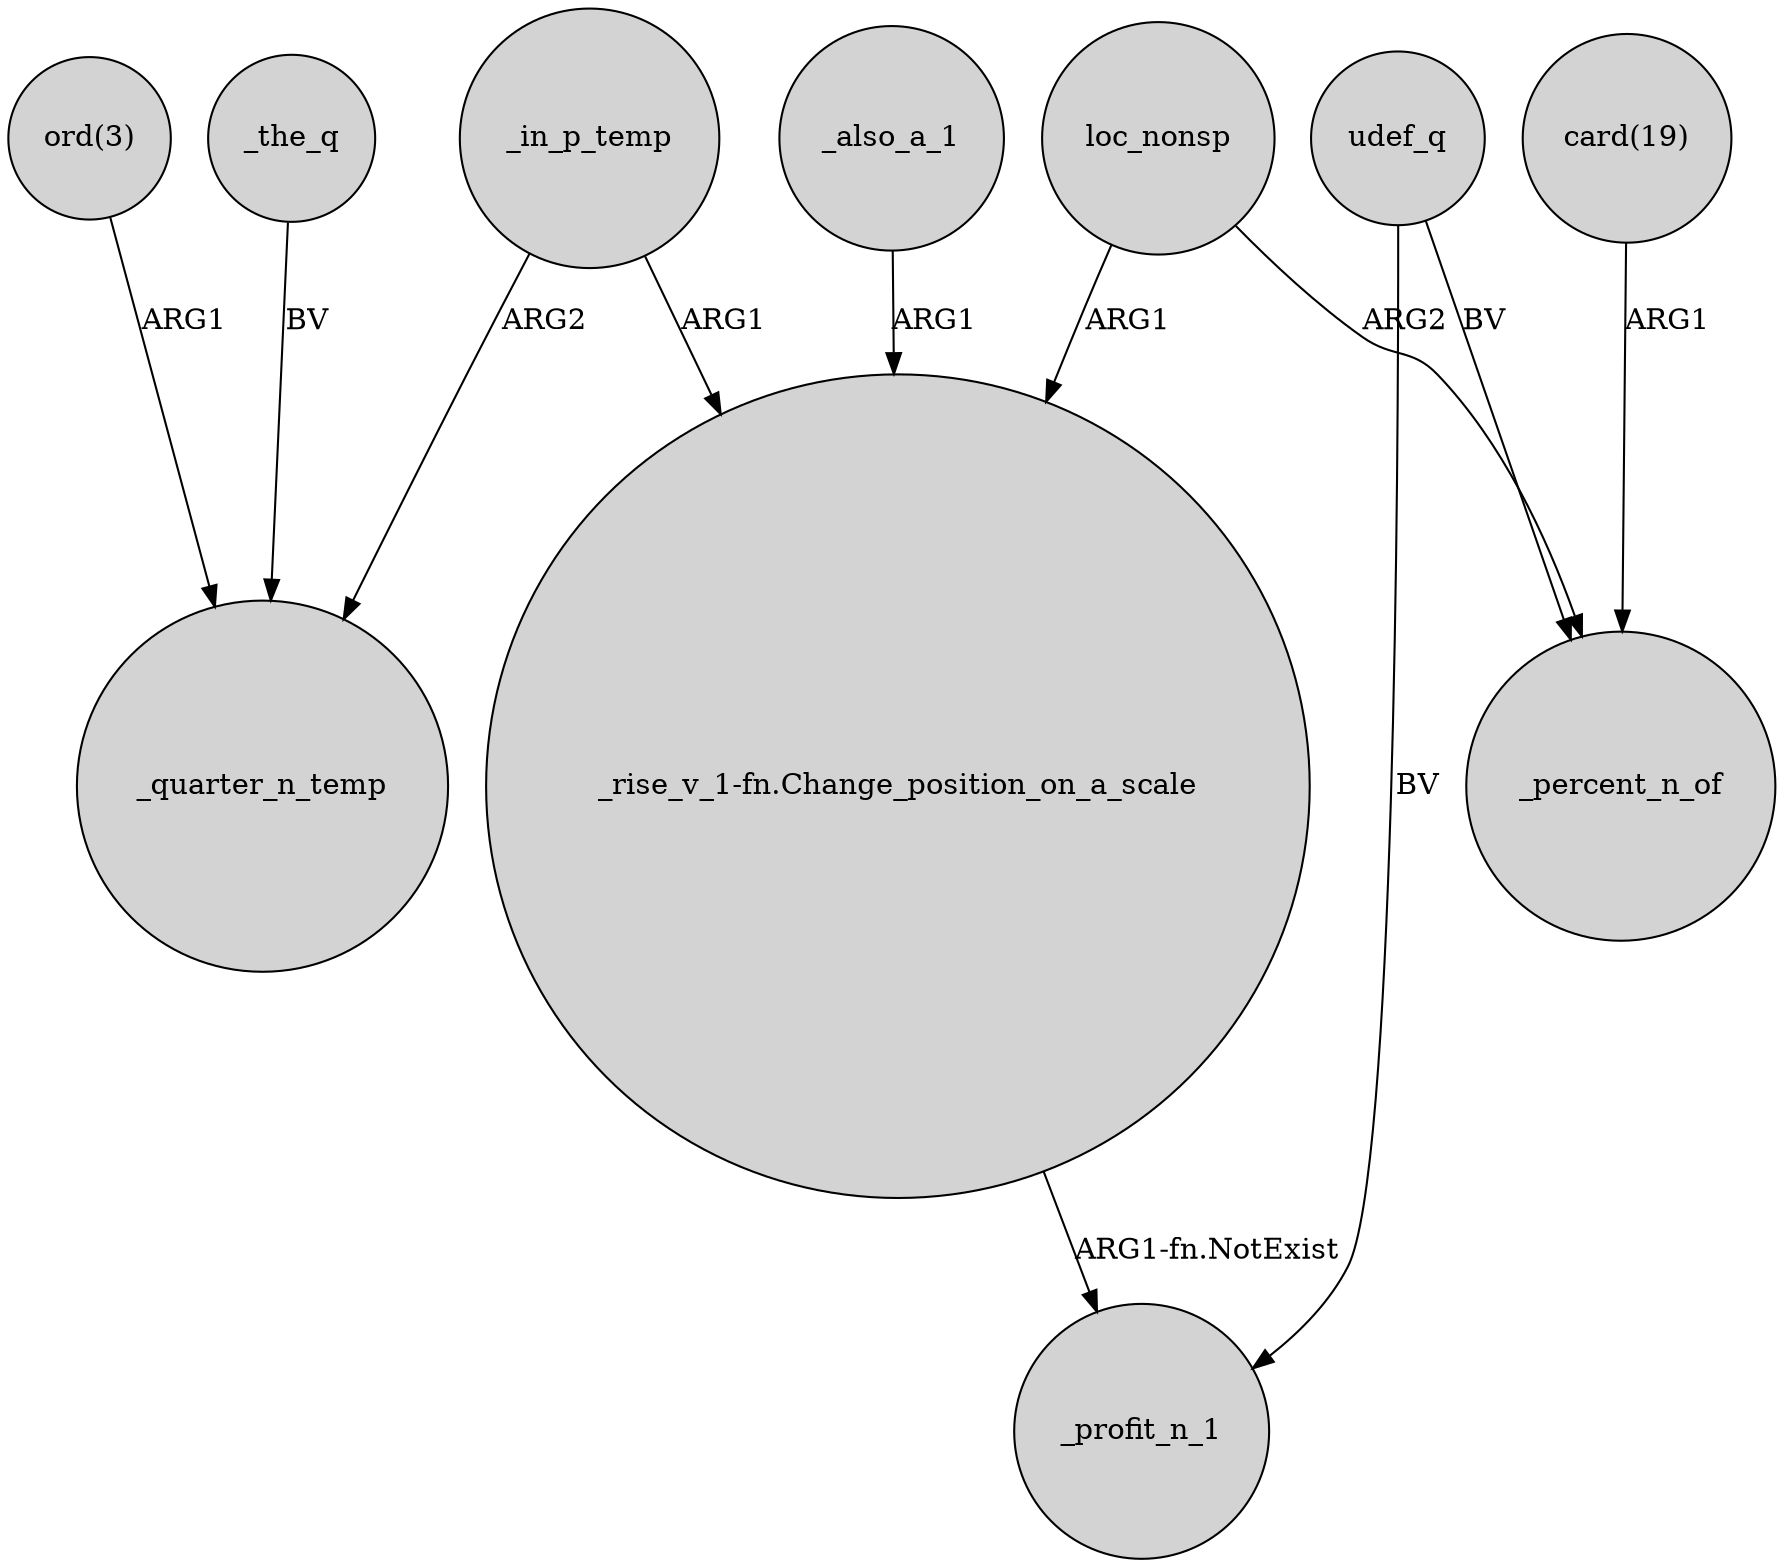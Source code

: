 digraph {
	node [shape=circle style=filled]
	_the_q -> _quarter_n_temp [label=BV]
	"ord(3)" -> _quarter_n_temp [label=ARG1]
	udef_q -> _profit_n_1 [label=BV]
	loc_nonsp -> _percent_n_of [label=ARG2]
	udef_q -> _percent_n_of [label=BV]
	loc_nonsp -> "_rise_v_1-fn.Change_position_on_a_scale" [label=ARG1]
	"card(19)" -> _percent_n_of [label=ARG1]
	_in_p_temp -> "_rise_v_1-fn.Change_position_on_a_scale" [label=ARG1]
	_in_p_temp -> _quarter_n_temp [label=ARG2]
	_also_a_1 -> "_rise_v_1-fn.Change_position_on_a_scale" [label=ARG1]
	"_rise_v_1-fn.Change_position_on_a_scale" -> _profit_n_1 [label="ARG1-fn.NotExist"]
}
